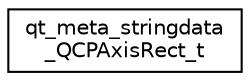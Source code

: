 digraph "Graphical Class Hierarchy"
{
  edge [fontname="Helvetica",fontsize="10",labelfontname="Helvetica",labelfontsize="10"];
  node [fontname="Helvetica",fontsize="10",shape=record];
  rankdir="LR";
  Node1 [label="qt_meta_stringdata\l_QCPAxisRect_t",height=0.2,width=0.4,color="black", fillcolor="white", style="filled",URL="$structqt__meta__stringdata___q_c_p_axis_rect__t.html"];
}
